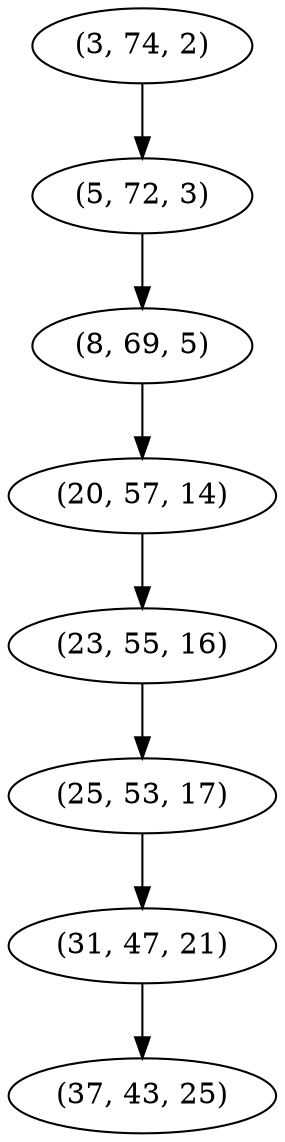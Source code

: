 digraph tree {
    "(3, 74, 2)";
    "(5, 72, 3)";
    "(8, 69, 5)";
    "(20, 57, 14)";
    "(23, 55, 16)";
    "(25, 53, 17)";
    "(31, 47, 21)";
    "(37, 43, 25)";
    "(3, 74, 2)" -> "(5, 72, 3)";
    "(5, 72, 3)" -> "(8, 69, 5)";
    "(8, 69, 5)" -> "(20, 57, 14)";
    "(20, 57, 14)" -> "(23, 55, 16)";
    "(23, 55, 16)" -> "(25, 53, 17)";
    "(25, 53, 17)" -> "(31, 47, 21)";
    "(31, 47, 21)" -> "(37, 43, 25)";
}
